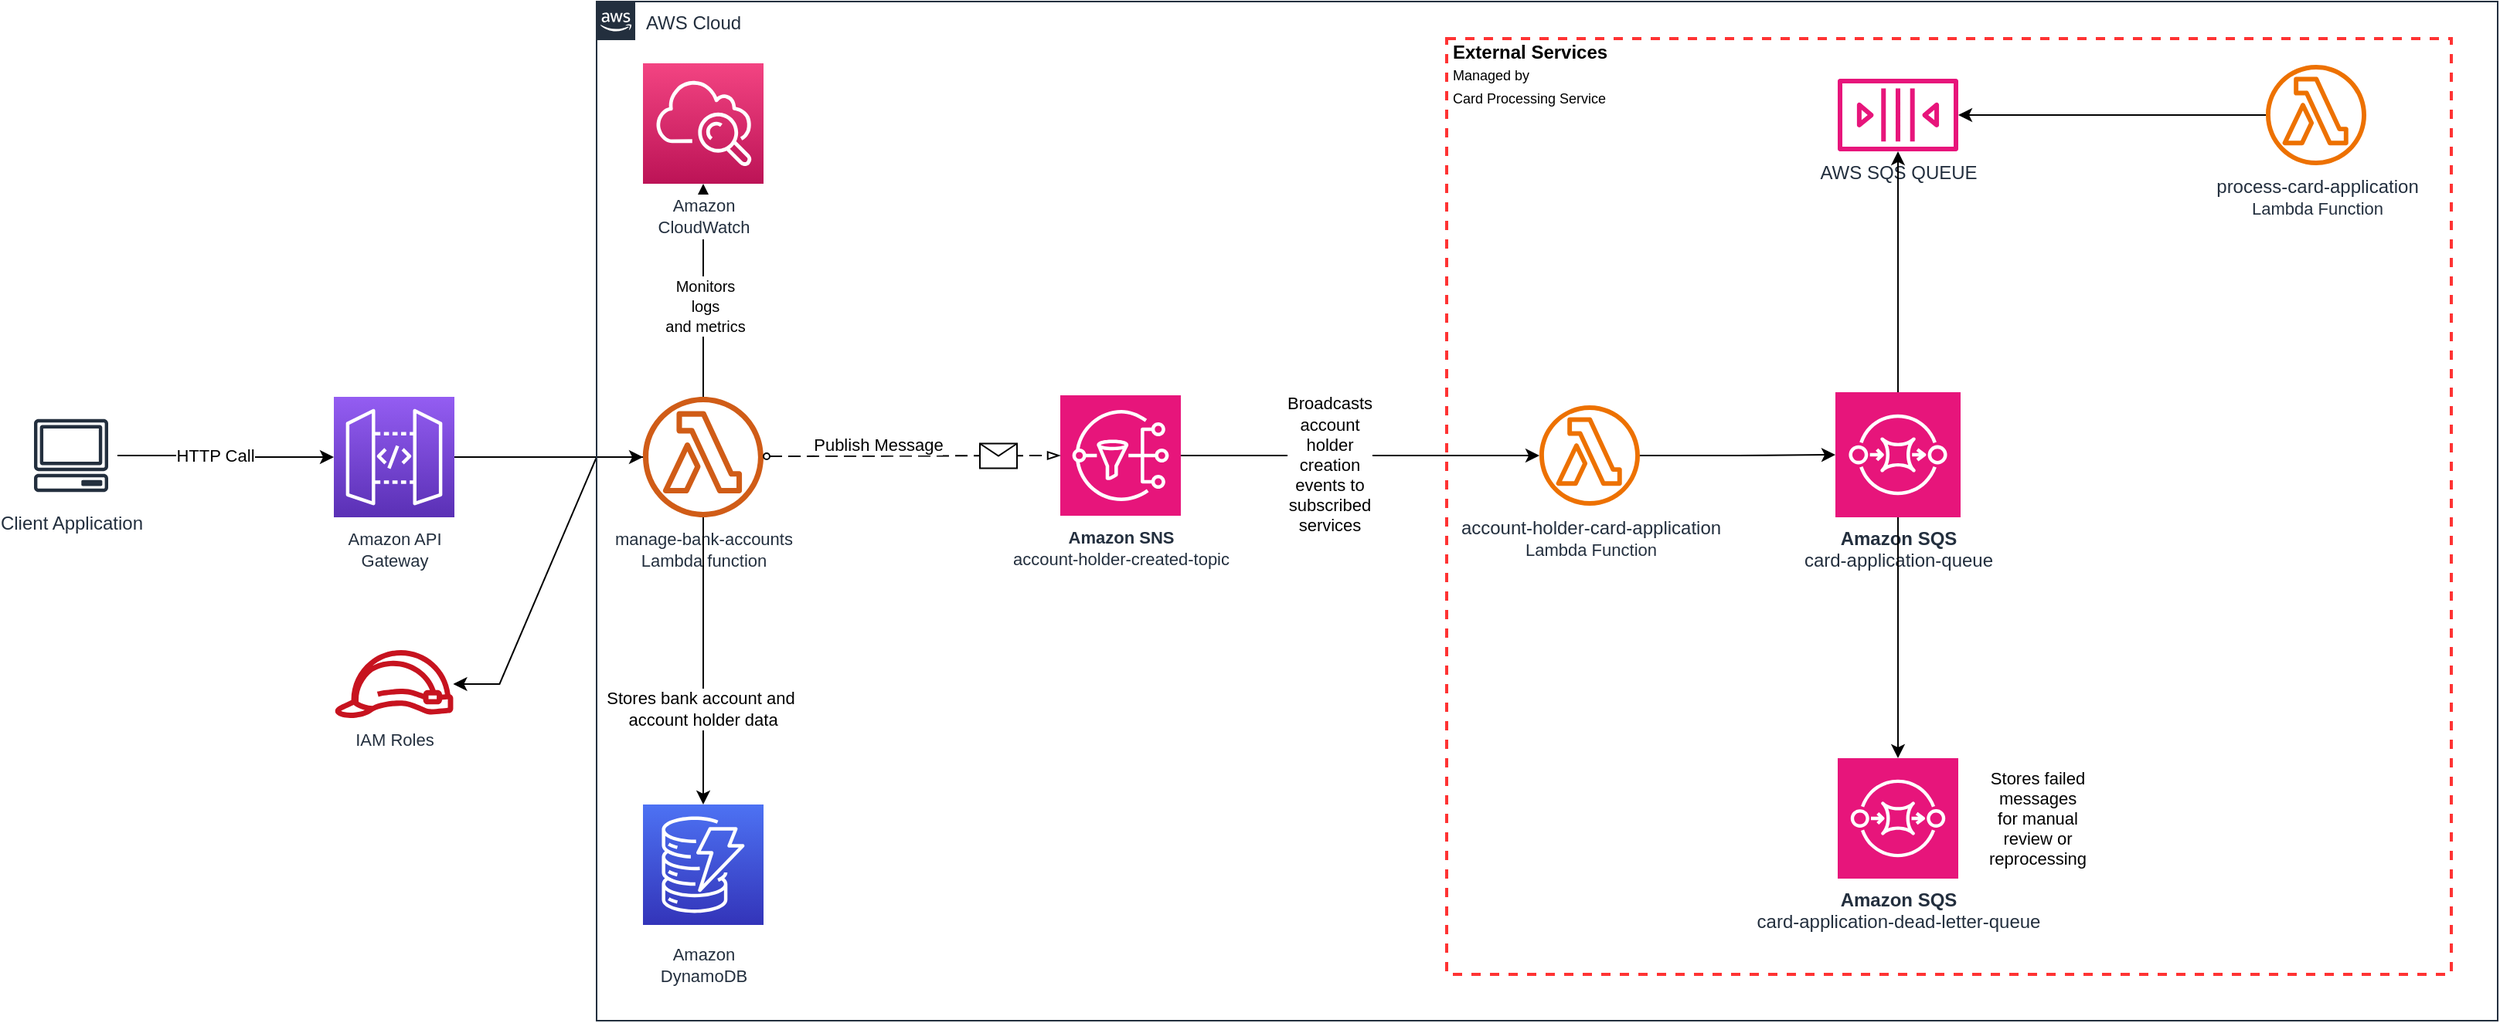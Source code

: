 <mxfile version="24.9.0">
  <diagram id="Ht1M8jgEwFfnCIfOTk4-" name="Page-1">
    <mxGraphModel dx="3056" dy="1069" grid="1" gridSize="10" guides="1" tooltips="1" connect="1" arrows="1" fold="1" page="1" pageScale="1" pageWidth="1169" pageHeight="827" math="0" shadow="0">
      <root>
        <mxCell id="0" />
        <mxCell id="1" parent="0" />
        <mxCell id="2bszFWF5enrOarzOYY19-21" style="edgeStyle=orthogonalEdgeStyle;rounded=0;orthogonalLoop=1;jettySize=auto;html=1;" parent="1" source="UEzPUAAOIrF-is8g5C7q-114" target="UEzPUAAOIrF-is8g5C7q-115" edge="1">
          <mxGeometry relative="1" as="geometry" />
        </mxCell>
        <mxCell id="UEzPUAAOIrF-is8g5C7q-114" value="&lt;font style=&quot;font-size: 11px;&quot;&gt;Amazon API&lt;br&gt;Gateway&lt;/font&gt;" style="outlineConnect=0;fontColor=#232F3E;gradientColor=#945DF2;gradientDirection=north;fillColor=#5A30B5;strokeColor=#ffffff;dashed=0;verticalLabelPosition=bottom;verticalAlign=top;align=center;html=1;fontSize=12;fontStyle=0;aspect=fixed;shape=mxgraph.aws4.resourceIcon;resIcon=mxgraph.aws4.api_gateway;labelBackgroundColor=#ffffff;" parent="1" vertex="1">
          <mxGeometry x="180" y="336" width="78" height="78" as="geometry" />
        </mxCell>
        <mxCell id="2bszFWF5enrOarzOYY19-42" style="edgeStyle=entityRelationEdgeStyle;rounded=0;orthogonalLoop=1;jettySize=auto;html=1;" parent="1" source="UEzPUAAOIrF-is8g5C7q-115" target="UEzPUAAOIrF-is8g5C7q-122" edge="1">
          <mxGeometry relative="1" as="geometry" />
        </mxCell>
        <mxCell id="2bszFWF5enrOarzOYY19-43" style="edgeStyle=orthogonalEdgeStyle;rounded=0;orthogonalLoop=1;jettySize=auto;html=1;" parent="1" source="UEzPUAAOIrF-is8g5C7q-115" target="UEzPUAAOIrF-is8g5C7q-121" edge="1">
          <mxGeometry relative="1" as="geometry" />
        </mxCell>
        <mxCell id="JQBkO6pxwpDH-9L3A8IW-34" value="&lt;font style=&quot;font-size: 10px;&quot;&gt;&lt;span style=&quot;text-align: start; white-space: normal;&quot;&gt;&lt;font&gt;Monitors logs and&amp;nbsp;&lt;/font&gt;&lt;/span&gt;&lt;span style=&quot;text-align: start; white-space: normal;&quot;&gt;metrics&lt;/span&gt;&lt;/font&gt;" style="edgeLabel;html=1;align=center;verticalAlign=middle;resizable=0;points=[];" vertex="1" connectable="0" parent="2bszFWF5enrOarzOYY19-43">
          <mxGeometry x="-0.144" y="-1" relative="1" as="geometry">
            <mxPoint as="offset" />
          </mxGeometry>
        </mxCell>
        <mxCell id="UEzPUAAOIrF-is8g5C7q-115" value="&lt;font style=&quot;font-size: 11px;&quot;&gt;manage-bank-accounts&lt;/font&gt;&lt;div&gt;&lt;font style=&quot;font-size: 11px;&quot;&gt;Lambda function&lt;/font&gt;&lt;br&gt;&lt;/div&gt;" style="outlineConnect=0;fontColor=#232F3E;gradientColor=none;fillColor=#D05C17;strokeColor=none;dashed=0;verticalLabelPosition=bottom;verticalAlign=top;align=center;html=1;fontSize=12;fontStyle=0;aspect=fixed;pointerEvents=1;shape=mxgraph.aws4.lambda_function;labelBackgroundColor=#ffffff;" parent="1" vertex="1">
          <mxGeometry x="380" y="336" width="78" height="78" as="geometry" />
        </mxCell>
        <mxCell id="UEzPUAAOIrF-is8g5C7q-119" value="&lt;font style=&quot;font-size: 11px;&quot;&gt;Amazon&lt;br&gt;DynamoDB&lt;/font&gt;" style="outlineConnect=0;fontColor=#232F3E;gradientColor=#4D72F3;gradientDirection=north;fillColor=#3334B9;strokeColor=#ffffff;dashed=0;verticalLabelPosition=bottom;verticalAlign=top;align=center;html=1;fontSize=12;fontStyle=0;aspect=fixed;shape=mxgraph.aws4.resourceIcon;resIcon=mxgraph.aws4.dynamodb;labelBackgroundColor=#ffffff;spacingTop=5;" parent="1" vertex="1">
          <mxGeometry x="380.0" y="600" width="78" height="78" as="geometry" />
        </mxCell>
        <mxCell id="UEzPUAAOIrF-is8g5C7q-121" value="&lt;font style=&quot;font-size: 11px;&quot;&gt;Amazon&lt;br&gt;CloudWatch&lt;/font&gt;" style="outlineConnect=0;fontColor=#232F3E;gradientColor=#F34482;gradientDirection=north;fillColor=#BC1356;strokeColor=#ffffff;dashed=0;verticalLabelPosition=bottom;verticalAlign=top;align=center;html=1;fontSize=12;fontStyle=0;aspect=fixed;shape=mxgraph.aws4.resourceIcon;resIcon=mxgraph.aws4.cloudwatch;labelBackgroundColor=#ffffff;" parent="1" vertex="1">
          <mxGeometry x="380.0" y="120" width="78" height="78" as="geometry" />
        </mxCell>
        <mxCell id="UEzPUAAOIrF-is8g5C7q-122" value="&lt;font style=&quot;font-size: 11px;&quot;&gt;IAM Roles&lt;/font&gt;" style="outlineConnect=0;fontColor=#232F3E;gradientColor=none;fillColor=#C7131F;strokeColor=none;dashed=0;verticalLabelPosition=bottom;verticalAlign=top;align=center;html=1;fontSize=12;fontStyle=0;aspect=fixed;pointerEvents=1;shape=mxgraph.aws4.role;labelBackgroundColor=#ffffff;" parent="1" vertex="1">
          <mxGeometry x="180.0" y="500" width="78" height="44" as="geometry" />
        </mxCell>
        <mxCell id="2bszFWF5enrOarzOYY19-11" style="edgeStyle=orthogonalEdgeStyle;rounded=0;orthogonalLoop=1;jettySize=auto;html=1;" parent="1" source="2bszFWF5enrOarzOYY19-10" target="UEzPUAAOIrF-is8g5C7q-114" edge="1">
          <mxGeometry relative="1" as="geometry" />
        </mxCell>
        <mxCell id="JQBkO6pxwpDH-9L3A8IW-43" value="HTTP Call" style="edgeLabel;html=1;align=center;verticalAlign=middle;resizable=0;points=[];" vertex="1" connectable="0" parent="2bszFWF5enrOarzOYY19-11">
          <mxGeometry x="-0.202" relative="1" as="geometry">
            <mxPoint x="6" as="offset" />
          </mxGeometry>
        </mxCell>
        <mxCell id="2bszFWF5enrOarzOYY19-10" value="Client Application" style="sketch=0;outlineConnect=0;fontColor=#232F3E;gradientColor=none;strokeColor=#232F3E;fillColor=#ffffff;dashed=0;verticalLabelPosition=bottom;verticalAlign=top;align=center;html=1;fontSize=12;fontStyle=0;aspect=fixed;shape=mxgraph.aws4.resourceIcon;resIcon=mxgraph.aws4.client;" parent="1" vertex="1">
          <mxGeometry x="-20" y="344" width="60" height="60" as="geometry" />
        </mxCell>
        <mxCell id="jEgIpYdQNsgS-YVqvS-4-1" style="edgeStyle=orthogonalEdgeStyle;rounded=0;orthogonalLoop=1;jettySize=auto;html=1;" parent="1" source="UEzPUAAOIrF-is8g5C7q-115" target="UEzPUAAOIrF-is8g5C7q-119" edge="1">
          <mxGeometry relative="1" as="geometry" />
        </mxCell>
        <mxCell id="JQBkO6pxwpDH-9L3A8IW-30" value="Stores bank account and&lt;div&gt;&amp;nbsp;account holder data&lt;/div&gt;" style="edgeLabel;html=1;align=center;verticalAlign=middle;resizable=0;points=[];" vertex="1" connectable="0" parent="jEgIpYdQNsgS-YVqvS-4-1">
          <mxGeometry x="0.333" y="-2" relative="1" as="geometry">
            <mxPoint as="offset" />
          </mxGeometry>
        </mxCell>
        <mxCell id="JQBkO6pxwpDH-9L3A8IW-28" style="edgeStyle=orthogonalEdgeStyle;rounded=0;orthogonalLoop=1;jettySize=auto;html=1;strokeColor=default;curved=0;jumpStyle=none;" edge="1" parent="1" source="JQBkO6pxwpDH-9L3A8IW-16" target="JQBkO6pxwpDH-9L3A8IW-5">
          <mxGeometry relative="1" as="geometry">
            <mxPoint x="830" y="522" as="targetPoint" />
          </mxGeometry>
        </mxCell>
        <mxCell id="JQBkO6pxwpDH-9L3A8IW-29" value="&lt;span style=&quot;text-align: start; white-space: normal;&quot;&gt;&lt;font&gt;Broadcasts account holder creation events to subscribed services&lt;/font&gt;&lt;/span&gt;" style="edgeLabel;html=1;align=center;verticalAlign=middle;resizable=0;points=[];" vertex="1" connectable="0" parent="JQBkO6pxwpDH-9L3A8IW-28">
          <mxGeometry x="-0.182" y="-1" relative="1" as="geometry">
            <mxPoint x="1" y="5" as="offset" />
          </mxGeometry>
        </mxCell>
        <mxCell id="JQBkO6pxwpDH-9L3A8IW-16" value="&lt;b&gt;&lt;font style=&quot;font-size: 11px;&quot;&gt;Amazon SNS&lt;/font&gt;&lt;/b&gt;&lt;div&gt;&lt;font style=&quot;font-size: 11px;&quot;&gt;account-holder-created-topic&lt;/font&gt;&lt;/div&gt;" style="sketch=0;points=[[0,0,0],[0.25,0,0],[0.5,0,0],[0.75,0,0],[1,0,0],[0,1,0],[0.25,1,0],[0.5,1,0],[0.75,1,0],[1,1,0],[0,0.25,0],[0,0.5,0],[0,0.75,0],[1,0.25,0],[1,0.5,0],[1,0.75,0]];outlineConnect=0;fontColor=#232F3E;fillColor=#E7157B;strokeColor=#ffffff;dashed=0;verticalLabelPosition=bottom;verticalAlign=top;align=center;html=1;fontSize=12;fontStyle=0;aspect=fixed;shape=mxgraph.aws4.resourceIcon;resIcon=mxgraph.aws4.sns;" vertex="1" parent="1">
          <mxGeometry x="650" y="335" width="78" height="78" as="geometry" />
        </mxCell>
        <mxCell id="JQBkO6pxwpDH-9L3A8IW-55" value="" style="endArrow=blockThin;html=1;labelPosition=left;verticalLabelPosition=middle;align=right;verticalAlign=middle;dashed=1;dashPattern=8 4;endFill=0;startArrow=oval;startFill=0;endSize=6;startSize=4;rounded=0;entryX=0;entryY=0.5;entryDx=0;entryDy=0;entryPerimeter=0;" edge="1" parent="1" target="JQBkO6pxwpDH-9L3A8IW-16">
          <mxGeometry relative="1" as="geometry">
            <mxPoint x="460" y="374.52" as="sourcePoint" />
            <mxPoint x="620" y="374.52" as="targetPoint" />
          </mxGeometry>
        </mxCell>
        <mxCell id="JQBkO6pxwpDH-9L3A8IW-56" value="" style="shape=message;html=1;outlineConnect=0;labelPosition=left;verticalLabelPosition=middle;align=right;verticalAlign=middle;spacingRight=5;labelBackgroundColor=#ffffff;" vertex="1" parent="JQBkO6pxwpDH-9L3A8IW-55">
          <mxGeometry width="24" height="16" relative="1" as="geometry">
            <mxPoint x="43" y="-8" as="offset" />
          </mxGeometry>
        </mxCell>
        <mxCell id="JQBkO6pxwpDH-9L3A8IW-58" value="Publish Message" style="edgeLabel;html=1;align=center;verticalAlign=middle;resizable=0;points=[];" vertex="1" connectable="0" parent="JQBkO6pxwpDH-9L3A8IW-55">
          <mxGeometry x="-0.817" y="-2" relative="1" as="geometry">
            <mxPoint x="54" y="-10" as="offset" />
          </mxGeometry>
        </mxCell>
        <mxCell id="JQBkO6pxwpDH-9L3A8IW-64" value="AWS Cloud" style="points=[[0,0],[0.25,0],[0.5,0],[0.75,0],[1,0],[1,0.25],[1,0.5],[1,0.75],[1,1],[0.75,1],[0.5,1],[0.25,1],[0,1],[0,0.75],[0,0.5],[0,0.25]];outlineConnect=0;gradientColor=none;html=1;whiteSpace=wrap;fontSize=12;fontStyle=0;container=1;pointerEvents=0;collapsible=0;recursiveResize=0;shape=mxgraph.aws4.group;grIcon=mxgraph.aws4.group_aws_cloud_alt;strokeColor=#232F3E;fillColor=none;verticalAlign=top;align=left;spacingLeft=30;fontColor=#232F3E;dashed=0;" vertex="1" parent="1">
          <mxGeometry x="350" y="80" width="1230" height="660" as="geometry" />
        </mxCell>
        <mxCell id="JQBkO6pxwpDH-9L3A8IW-74" value="&lt;font color=&quot;#000000&quot;&gt;External Services&lt;/font&gt;&lt;div&gt;&lt;span style=&quot;font-weight: 400; white-space: normal; caret-color: rgb(0, 0, 0); color: rgb(0, 0, 0);&quot;&gt;&lt;font style=&quot;font-size: 9px;&quot;&gt;Managed by&lt;/font&gt;&lt;/span&gt;&lt;/div&gt;&lt;div&gt;&lt;span style=&quot;font-weight: 400; white-space: normal; caret-color: rgb(0, 0, 0); color: rgb(0, 0, 0);&quot;&gt;&lt;font style=&quot;font-size: 9px;&quot;&gt;Card Processing Service&lt;/font&gt;&lt;/span&gt;&lt;font color=&quot;#000000&quot;&gt;&lt;br&gt;&lt;/font&gt;&lt;/div&gt;" style="html=1;fontColor=#FF3333;fontStyle=1;align=left;verticalAlign=top;spacing=0;labelBorderColor=none;fillColor=none;dashed=1;strokeWidth=2;strokeColor=#FF3333;spacingLeft=4;spacingTop=-3;" vertex="1" parent="JQBkO6pxwpDH-9L3A8IW-64">
          <mxGeometry x="550" y="24" width="650" height="606" as="geometry" />
        </mxCell>
        <mxCell id="JQBkO6pxwpDH-9L3A8IW-65" value="&lt;b&gt;Amazon SQS&lt;/b&gt;&lt;div&gt;card-application-dead-letter-queue&lt;/div&gt;" style="sketch=0;points=[[0,0,0],[0.25,0,0],[0.5,0,0],[0.75,0,0],[1,0,0],[0,1,0],[0.25,1,0],[0.5,1,0],[0.75,1,0],[1,1,0],[0,0.25,0],[0,0.5,0],[0,0.75,0],[1,0.25,0],[1,0.5,0],[1,0.75,0]];outlineConnect=0;fontColor=#232F3E;fillColor=#E7157B;strokeColor=#ffffff;dashed=0;verticalLabelPosition=bottom;verticalAlign=top;align=center;html=1;fontSize=12;fontStyle=0;aspect=fixed;shape=mxgraph.aws4.resourceIcon;resIcon=mxgraph.aws4.sqs;" vertex="1" parent="JQBkO6pxwpDH-9L3A8IW-64">
          <mxGeometry x="803" y="490" width="78" height="78" as="geometry" />
        </mxCell>
        <mxCell id="JQBkO6pxwpDH-9L3A8IW-35" value="&lt;b&gt;Amazon SQS&lt;/b&gt;&lt;div&gt;card-application-queue&lt;/div&gt;" style="sketch=0;points=[[0,0,0],[0.25,0,0],[0.5,0,0],[0.75,0,0],[1,0,0],[0,1,0],[0.25,1,0],[0.5,1,0],[0.75,1,0],[1,1,0],[0,0.25,0],[0,0.5,0],[0,0.75,0],[1,0.25,0],[1,0.5,0],[1,0.75,0]];outlineConnect=0;fontColor=#232F3E;fillColor=#E7157B;strokeColor=#ffffff;dashed=0;verticalLabelPosition=bottom;verticalAlign=top;align=center;html=1;fontSize=12;fontStyle=0;aspect=fixed;shape=mxgraph.aws4.resourceIcon;resIcon=mxgraph.aws4.sqs;" vertex="1" parent="JQBkO6pxwpDH-9L3A8IW-64">
          <mxGeometry x="801.5" y="253" width="81" height="81" as="geometry" />
        </mxCell>
        <mxCell id="JQBkO6pxwpDH-9L3A8IW-61" value="AWS SQS QUEUE" style="sketch=0;outlineConnect=0;fontColor=#232F3E;gradientColor=none;fillColor=#E7157B;strokeColor=none;dashed=0;verticalLabelPosition=bottom;verticalAlign=top;align=center;html=1;fontSize=12;fontStyle=0;aspect=fixed;pointerEvents=1;shape=mxgraph.aws4.queue;" vertex="1" parent="JQBkO6pxwpDH-9L3A8IW-64">
          <mxGeometry x="803" y="50" width="78" height="47" as="geometry" />
        </mxCell>
        <mxCell id="JQBkO6pxwpDH-9L3A8IW-62" style="edgeStyle=orthogonalEdgeStyle;rounded=0;orthogonalLoop=1;jettySize=auto;html=1;" edge="1" parent="JQBkO6pxwpDH-9L3A8IW-64" source="JQBkO6pxwpDH-9L3A8IW-35" target="JQBkO6pxwpDH-9L3A8IW-61">
          <mxGeometry relative="1" as="geometry" />
        </mxCell>
        <mxCell id="JQBkO6pxwpDH-9L3A8IW-8" value="process-card-application&lt;br&gt;&lt;div&gt;&lt;font style=&quot;font-size: 11px;&quot;&gt;Lambda Function&lt;/font&gt;&lt;/div&gt;" style="sketch=0;outlineConnect=0;fontColor=#232F3E;gradientColor=none;fillColor=#ED7100;strokeColor=none;dashed=0;verticalLabelPosition=bottom;verticalAlign=top;align=center;html=1;fontSize=12;fontStyle=0;aspect=fixed;pointerEvents=1;shape=mxgraph.aws4.lambda_function;" vertex="1" parent="JQBkO6pxwpDH-9L3A8IW-64">
          <mxGeometry x="1080" y="41" width="65" height="65" as="geometry" />
        </mxCell>
        <mxCell id="JQBkO6pxwpDH-9L3A8IW-63" style="edgeStyle=orthogonalEdgeStyle;rounded=0;orthogonalLoop=1;jettySize=auto;html=1;" edge="1" parent="JQBkO6pxwpDH-9L3A8IW-64" source="JQBkO6pxwpDH-9L3A8IW-8" target="JQBkO6pxwpDH-9L3A8IW-61">
          <mxGeometry relative="1" as="geometry" />
        </mxCell>
        <mxCell id="JQBkO6pxwpDH-9L3A8IW-68" style="edgeStyle=orthogonalEdgeStyle;rounded=0;orthogonalLoop=1;jettySize=auto;html=1;entryX=0.5;entryY=0;entryDx=0;entryDy=0;entryPerimeter=0;" edge="1" parent="JQBkO6pxwpDH-9L3A8IW-64" source="JQBkO6pxwpDH-9L3A8IW-35" target="JQBkO6pxwpDH-9L3A8IW-65">
          <mxGeometry relative="1" as="geometry" />
        </mxCell>
        <mxCell id="JQBkO6pxwpDH-9L3A8IW-75" value="&lt;span style=&quot;text-align: start; white-space: normal;&quot;&gt;&lt;font&gt;Stores failed messages for manual review or reprocessing&lt;/font&gt;&lt;/span&gt;" style="edgeLabel;html=1;align=center;verticalAlign=middle;resizable=0;points=[];" vertex="1" connectable="0" parent="JQBkO6pxwpDH-9L3A8IW-68">
          <mxGeometry x="0.074" y="-1" relative="1" as="geometry">
            <mxPoint x="91" y="111" as="offset" />
          </mxGeometry>
        </mxCell>
        <mxCell id="JQBkO6pxwpDH-9L3A8IW-5" value="account-holder-card-application&lt;div&gt;&lt;font style=&quot;font-size: 11px;&quot;&gt;Lambda Function&lt;/font&gt;&lt;/div&gt;" style="sketch=0;outlineConnect=0;fontColor=#232F3E;gradientColor=none;fillColor=#ED7100;strokeColor=none;dashed=0;verticalLabelPosition=bottom;verticalAlign=top;align=center;html=1;fontSize=12;fontStyle=0;aspect=fixed;pointerEvents=1;shape=mxgraph.aws4.lambda_function;" vertex="1" parent="JQBkO6pxwpDH-9L3A8IW-64">
          <mxGeometry x="610" y="261.5" width="65" height="65" as="geometry" />
        </mxCell>
        <mxCell id="JQBkO6pxwpDH-9L3A8IW-66" style="edgeStyle=orthogonalEdgeStyle;rounded=0;orthogonalLoop=1;jettySize=auto;html=1;entryX=0;entryY=0.5;entryDx=0;entryDy=0;entryPerimeter=0;" edge="1" parent="JQBkO6pxwpDH-9L3A8IW-64" source="JQBkO6pxwpDH-9L3A8IW-5" target="JQBkO6pxwpDH-9L3A8IW-35">
          <mxGeometry relative="1" as="geometry" />
        </mxCell>
      </root>
    </mxGraphModel>
  </diagram>
</mxfile>
